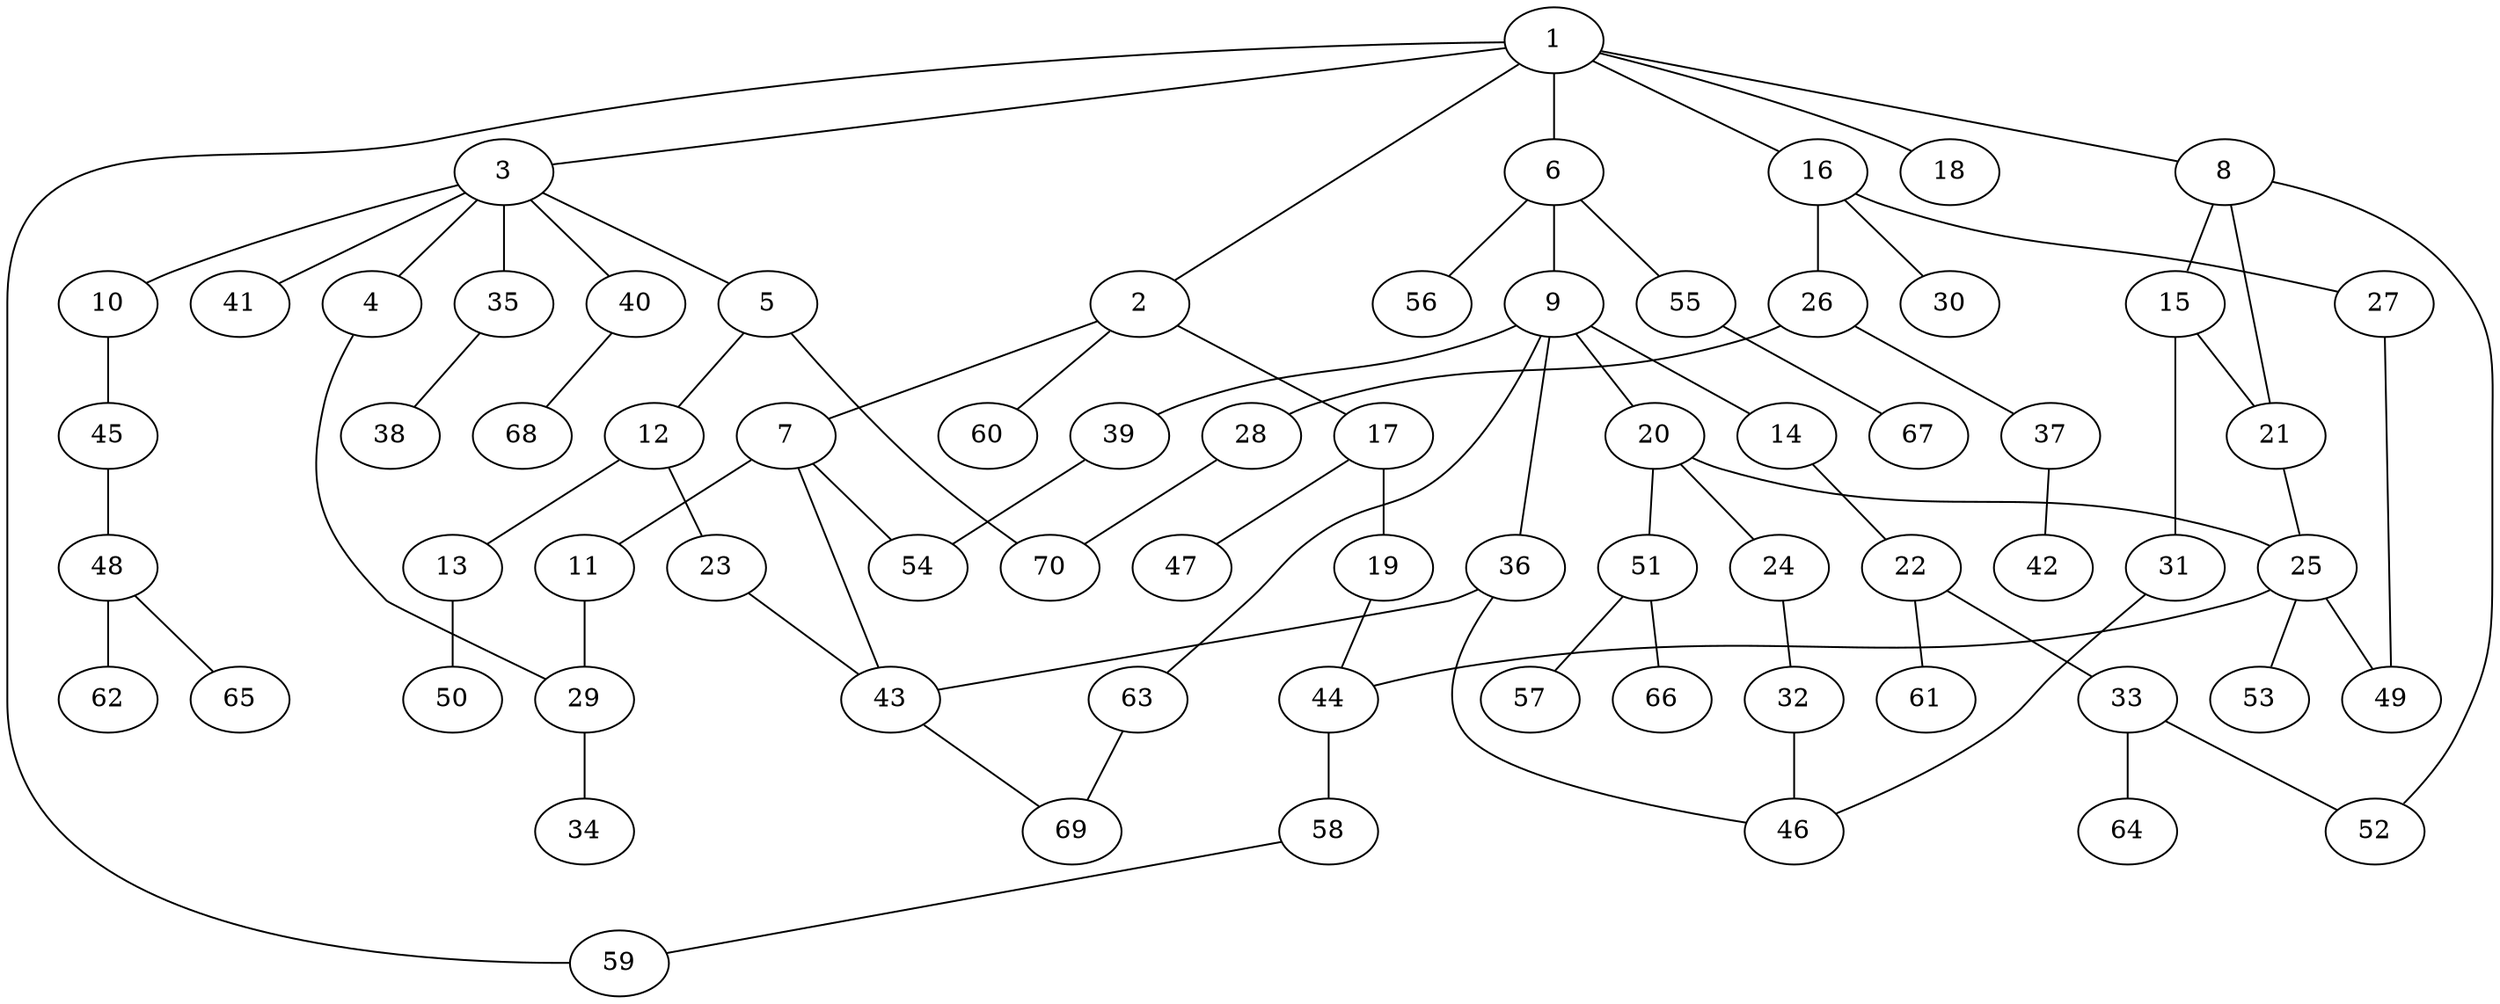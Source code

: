 graph graphname {1--2
1--3
1--6
1--8
1--16
1--18
1--59
2--7
2--17
2--60
3--4
3--5
3--10
3--35
3--40
3--41
4--29
5--12
5--70
6--9
6--55
6--56
7--11
7--43
7--54
8--15
8--21
8--52
9--14
9--20
9--36
9--39
9--63
10--45
11--29
12--13
12--23
13--50
14--22
15--21
15--31
16--26
16--27
16--30
17--19
17--47
19--44
20--24
20--25
20--51
21--25
22--33
22--61
23--43
24--32
25--44
25--49
25--53
26--28
26--37
27--49
28--70
29--34
31--46
32--46
33--52
33--64
35--38
36--43
36--46
37--42
39--54
40--68
43--69
44--58
45--48
48--62
48--65
51--57
51--66
55--67
58--59
63--69
}